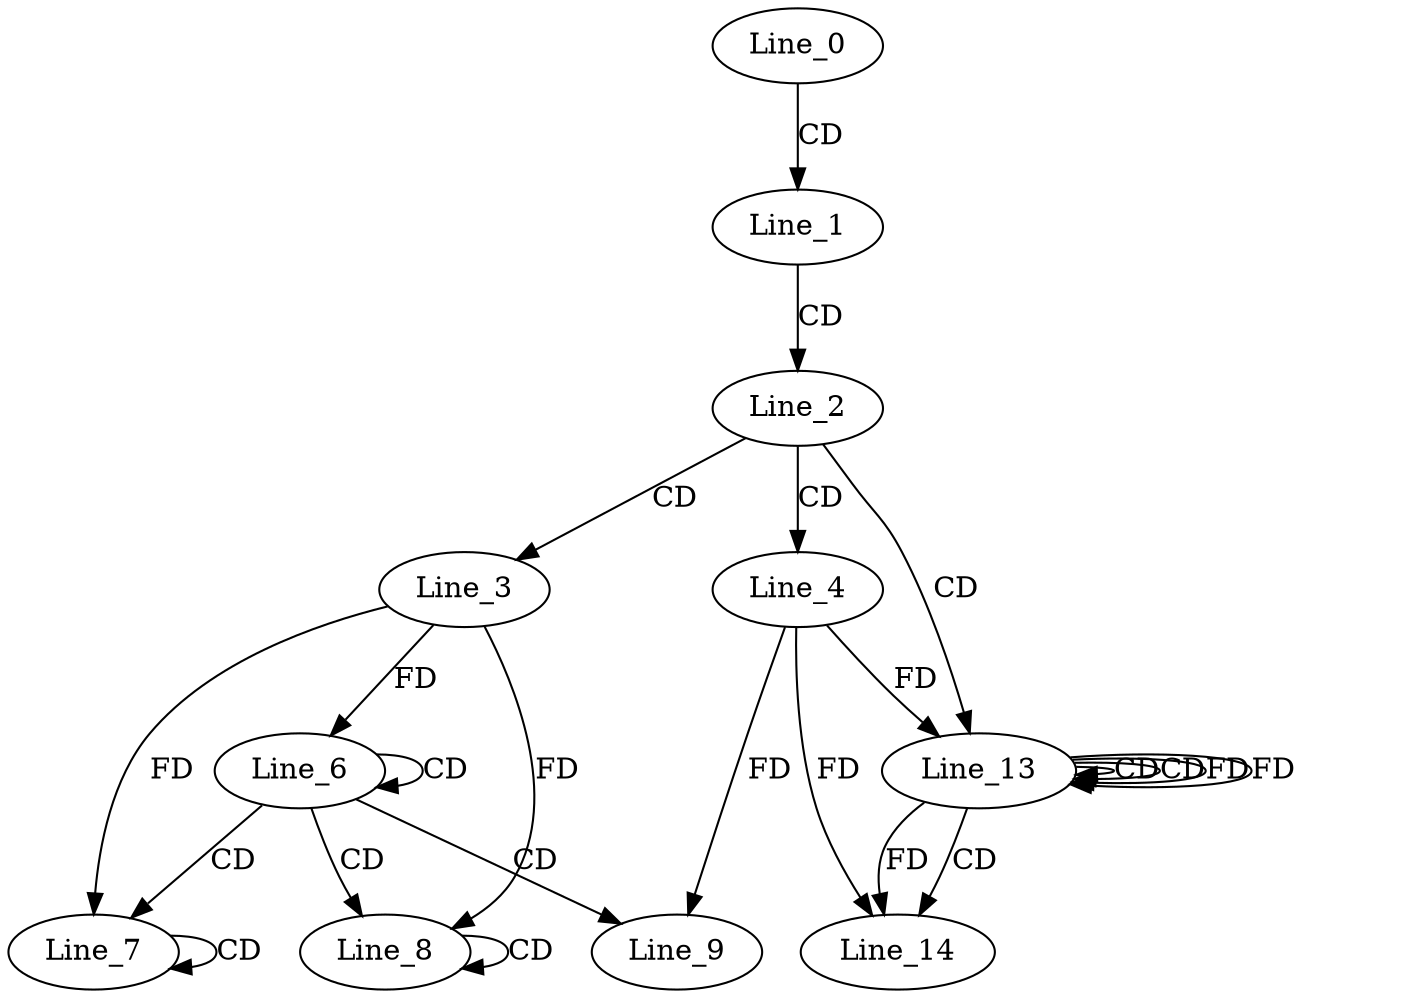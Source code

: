 digraph G {
  Line_0;
  Line_1;
  Line_2;
  Line_3;
  Line_4;
  Line_6;
  Line_6;
  Line_7;
  Line_7;
  Line_8;
  Line_8;
  Line_9;
  Line_13;
  Line_13;
  Line_13;
  Line_13;
  Line_14;
  Line_14;
  Line_0 -> Line_1 [ label="CD" ];
  Line_1 -> Line_2 [ label="CD" ];
  Line_2 -> Line_3 [ label="CD" ];
  Line_2 -> Line_4 [ label="CD" ];
  Line_6 -> Line_6 [ label="CD" ];
  Line_3 -> Line_6 [ label="FD" ];
  Line_6 -> Line_7 [ label="CD" ];
  Line_7 -> Line_7 [ label="CD" ];
  Line_3 -> Line_7 [ label="FD" ];
  Line_6 -> Line_8 [ label="CD" ];
  Line_8 -> Line_8 [ label="CD" ];
  Line_3 -> Line_8 [ label="FD" ];
  Line_6 -> Line_9 [ label="CD" ];
  Line_4 -> Line_9 [ label="FD" ];
  Line_2 -> Line_13 [ label="CD" ];
  Line_13 -> Line_13 [ label="CD" ];
  Line_13 -> Line_13 [ label="CD" ];
  Line_4 -> Line_13 [ label="FD" ];
  Line_13 -> Line_13 [ label="FD" ];
  Line_13 -> Line_14 [ label="CD" ];
  Line_4 -> Line_14 [ label="FD" ];
  Line_13 -> Line_14 [ label="FD" ];
  Line_13 -> Line_13 [ label="FD" ];
}
